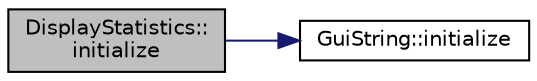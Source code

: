 digraph "DisplayStatistics::initialize"
{
 // INTERACTIVE_SVG=YES
 // LATEX_PDF_SIZE
  edge [fontname="Helvetica",fontsize="10",labelfontname="Helvetica",labelfontsize="10"];
  node [fontname="Helvetica",fontsize="10",shape=record];
  rankdir="LR";
  Node1 [label="DisplayStatistics::\linitialize",height=0.2,width=0.4,color="black", fillcolor="grey75", style="filled", fontcolor="black",tooltip=" "];
  Node1 -> Node2 [color="midnightblue",fontsize="10",style="solid",fontname="Helvetica"];
  Node2 [label="GuiString::initialize",height=0.2,width=0.4,color="black", fillcolor="white", style="filled",URL="$dd/df5/class_gui_string.html#a092c979f8a66d3226f191b63f32f7e81",tooltip=" "];
}
